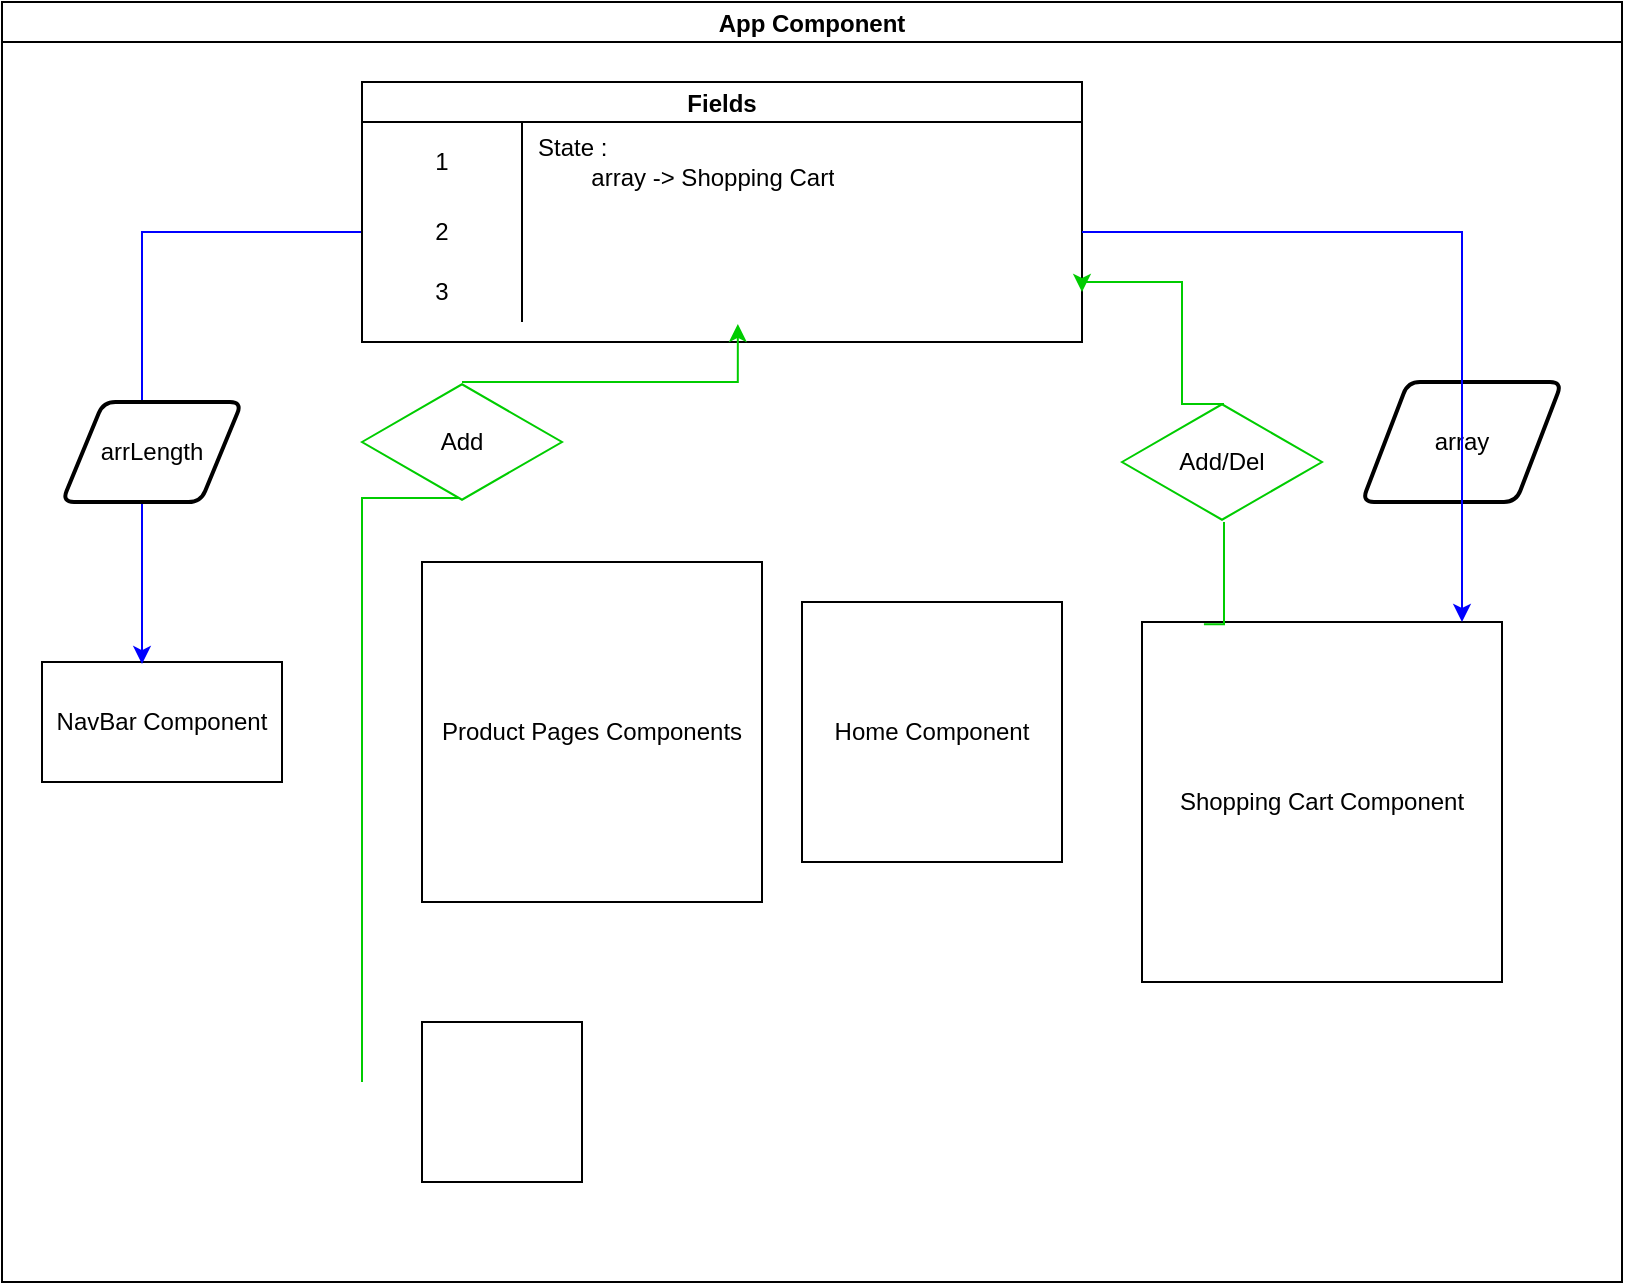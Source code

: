 <mxfile version="16.4.0" type="device"><diagram id="GHRWe6RMTBwZ-JodQn9S" name="Page-1"><mxGraphModel dx="1108" dy="553" grid="1" gridSize="10" guides="1" tooltips="1" connect="1" arrows="1" fold="1" page="1" pageScale="1" pageWidth="850" pageHeight="1100" math="0" shadow="0"><root><mxCell id="0"/><mxCell id="1" parent="0"/><mxCell id="9bseCz9SSuh36VcmQYdb-4" value="NavBar Component" style="whiteSpace=wrap;html=1;" parent="1" vertex="1"><mxGeometry x="20" y="380" width="120" height="60" as="geometry"/></mxCell><mxCell id="9bseCz9SSuh36VcmQYdb-6" value="1" style="whiteSpace=wrap;html=1;aspect=fixed;" parent="1" vertex="1"><mxGeometry x="220" y="360" width="40" height="40" as="geometry"/></mxCell><mxCell id="9bseCz9SSuh36VcmQYdb-7" value="2" style="whiteSpace=wrap;html=1;aspect=fixed;" parent="1" vertex="1"><mxGeometry x="270" y="360" width="40" height="40" as="geometry"/></mxCell><mxCell id="9bseCz9SSuh36VcmQYdb-8" value="3" style="whiteSpace=wrap;html=1;aspect=fixed;" parent="1" vertex="1"><mxGeometry x="320" y="360" width="40" height="40" as="geometry"/></mxCell><mxCell id="9bseCz9SSuh36VcmQYdb-9" value="Home Component" style="whiteSpace=wrap;html=1;aspect=fixed;" parent="1" vertex="1"><mxGeometry x="400" y="350" width="130" height="130" as="geometry"/></mxCell><mxCell id="9bseCz9SSuh36VcmQYdb-28" value="" style="edgeStyle=segmentEdgeStyle;endArrow=none;html=1;rounded=0;strokeColor=#00CC00;entryX=0.5;entryY=0.967;entryDx=0;entryDy=0;entryPerimeter=0;" parent="1" target="9bseCz9SSuh36VcmQYdb-27" edge="1"><mxGeometry width="50" height="50" relative="1" as="geometry"><mxPoint x="180" y="590" as="sourcePoint"/><mxPoint x="340" y="310" as="targetPoint"/><Array as="points"><mxPoint x="180" y="340"/><mxPoint x="180" y="288"/></Array></mxGeometry></mxCell><mxCell id="9bseCz9SSuh36VcmQYdb-29" value="" style="edgeStyle=elbowEdgeStyle;elbow=horizontal;endArrow=classic;html=1;rounded=0;strokeColor=#0000FF;exitX=0;exitY=0.5;exitDx=0;exitDy=0;entryX=0.417;entryY=0.017;entryDx=0;entryDy=0;entryPerimeter=0;" parent="1" source="9bseCz9SSuh36VcmQYdb-16" target="9bseCz9SSuh36VcmQYdb-4" edge="1"><mxGeometry width="50" height="50" relative="1" as="geometry"><mxPoint x="-20" y="105" as="sourcePoint"/><mxPoint x="100" y="290" as="targetPoint"/><Array as="points"><mxPoint x="70" y="180"/><mxPoint x="120" y="220"/><mxPoint x="90" y="130"/></Array></mxGeometry></mxCell><mxCell id="9bseCz9SSuh36VcmQYdb-31" value="arrLength" style="shape=parallelogram;html=1;strokeWidth=2;perimeter=parallelogramPerimeter;whiteSpace=wrap;rounded=1;arcSize=12;size=0.23;" parent="1" vertex="1"><mxGeometry x="30" y="250" width="90" height="50" as="geometry"/></mxCell><mxCell id="9bseCz9SSuh36VcmQYdb-35" value="App Component" style="swimlane;startSize=20;horizontal=1;containerType=tree;strokeColor=#000000;" parent="1" vertex="1"><mxGeometry y="50" width="810" height="640" as="geometry"><mxRectangle x="10" y="30" width="130" height="20" as="alternateBounds"/></mxGeometry></mxCell><mxCell id="9bseCz9SSuh36VcmQYdb-12" value="Fields" style="shape=table;startSize=20;container=1;collapsible=0;childLayout=tableLayout;fixedRows=1;rowLines=0;fontStyle=1;" parent="9bseCz9SSuh36VcmQYdb-35" vertex="1"><mxGeometry x="180" y="40" width="360" height="130" as="geometry"/></mxCell><mxCell id="9bseCz9SSuh36VcmQYdb-13" value="" style="shape=tableRow;horizontal=0;startSize=0;swimlaneHead=0;swimlaneBody=0;top=0;left=0;bottom=0;right=0;collapsible=0;dropTarget=0;fillColor=none;points=[[0,0.5],[1,0.5]];portConstraint=eastwest;" parent="9bseCz9SSuh36VcmQYdb-12" vertex="1"><mxGeometry y="20" width="360" height="40" as="geometry"/></mxCell><mxCell id="9bseCz9SSuh36VcmQYdb-14" value="1" style="shape=partialRectangle;html=1;whiteSpace=wrap;connectable=0;fillColor=none;top=0;left=0;bottom=0;right=0;overflow=hidden;pointerEvents=1;" parent="9bseCz9SSuh36VcmQYdb-13" vertex="1"><mxGeometry width="80" height="40" as="geometry"><mxRectangle width="80" height="40" as="alternateBounds"/></mxGeometry></mxCell><mxCell id="9bseCz9SSuh36VcmQYdb-15" value="State :&amp;nbsp;&lt;br&gt;&lt;span style=&quot;white-space: pre&quot;&gt;&#9;&lt;/span&gt;array -&amp;gt; Shopping Cart" style="shape=partialRectangle;html=1;whiteSpace=wrap;connectable=0;fillColor=none;top=0;left=0;bottom=0;right=0;align=left;spacingLeft=6;overflow=hidden;" parent="9bseCz9SSuh36VcmQYdb-13" vertex="1"><mxGeometry x="80" width="280" height="40" as="geometry"><mxRectangle width="280" height="40" as="alternateBounds"/></mxGeometry></mxCell><mxCell id="9bseCz9SSuh36VcmQYdb-16" value="" style="shape=tableRow;horizontal=0;startSize=0;swimlaneHead=0;swimlaneBody=0;top=0;left=0;bottom=0;right=0;collapsible=0;dropTarget=0;fillColor=none;points=[[0,0.5],[1,0.5]];portConstraint=eastwest;" parent="9bseCz9SSuh36VcmQYdb-12" vertex="1"><mxGeometry y="60" width="360" height="30" as="geometry"/></mxCell><mxCell id="9bseCz9SSuh36VcmQYdb-17" value="2" style="shape=partialRectangle;html=1;whiteSpace=wrap;connectable=0;fillColor=none;top=0;left=0;bottom=0;right=0;overflow=hidden;" parent="9bseCz9SSuh36VcmQYdb-16" vertex="1"><mxGeometry width="80" height="30" as="geometry"><mxRectangle width="80" height="30" as="alternateBounds"/></mxGeometry></mxCell><mxCell id="9bseCz9SSuh36VcmQYdb-18" value="&lt;span style=&quot;white-space: pre&quot;&gt;&#9;&lt;/span&gt;" style="shape=partialRectangle;html=1;whiteSpace=wrap;connectable=0;fillColor=none;top=0;left=0;bottom=0;right=0;align=left;spacingLeft=6;overflow=hidden;" parent="9bseCz9SSuh36VcmQYdb-16" vertex="1"><mxGeometry x="80" width="280" height="30" as="geometry"><mxRectangle width="280" height="30" as="alternateBounds"/></mxGeometry></mxCell><mxCell id="9bseCz9SSuh36VcmQYdb-19" value="" style="shape=tableRow;horizontal=0;startSize=0;swimlaneHead=0;swimlaneBody=0;top=0;left=0;bottom=0;right=0;collapsible=0;dropTarget=0;fillColor=none;points=[[0,0.5],[1,0.5]];portConstraint=eastwest;" parent="9bseCz9SSuh36VcmQYdb-12" vertex="1"><mxGeometry y="90" width="360" height="30" as="geometry"/></mxCell><mxCell id="9bseCz9SSuh36VcmQYdb-20" value="3" style="shape=partialRectangle;html=1;whiteSpace=wrap;connectable=0;fillColor=none;top=0;left=0;bottom=0;right=0;overflow=hidden;" parent="9bseCz9SSuh36VcmQYdb-19" vertex="1"><mxGeometry width="80" height="30" as="geometry"><mxRectangle width="80" height="30" as="alternateBounds"/></mxGeometry></mxCell><mxCell id="9bseCz9SSuh36VcmQYdb-21" value="" style="shape=partialRectangle;html=1;whiteSpace=wrap;connectable=0;fillColor=none;top=0;left=0;bottom=0;right=0;align=left;spacingLeft=6;overflow=hidden;" parent="9bseCz9SSuh36VcmQYdb-19" vertex="1"><mxGeometry x="80" width="280" height="30" as="geometry"><mxRectangle width="280" height="30" as="alternateBounds"/></mxGeometry></mxCell><mxCell id="9bseCz9SSuh36VcmQYdb-39" value="array" style="shape=parallelogram;html=1;strokeWidth=2;perimeter=parallelogramPerimeter;whiteSpace=wrap;rounded=1;arcSize=12;size=0.23;" parent="9bseCz9SSuh36VcmQYdb-35" vertex="1"><mxGeometry x="680" y="190" width="100" height="60" as="geometry"/></mxCell><mxCell id="9bseCz9SSuh36VcmQYdb-25" value="Shopping Cart Component" style="whiteSpace=wrap;html=1;aspect=fixed;" parent="9bseCz9SSuh36VcmQYdb-35" vertex="1"><mxGeometry x="570" y="310" width="180" height="180" as="geometry"/></mxCell><mxCell id="9bseCz9SSuh36VcmQYdb-26" value="" style="edgeStyle=elbowEdgeStyle;elbow=horizontal;endArrow=classic;html=1;rounded=0;strokeColor=#0000FF;exitX=1;exitY=0.5;exitDx=0;exitDy=0;" parent="9bseCz9SSuh36VcmQYdb-35" source="9bseCz9SSuh36VcmQYdb-16" target="9bseCz9SSuh36VcmQYdb-25" edge="1"><mxGeometry width="50" height="50" relative="1" as="geometry"><mxPoint x="640" y="120" as="sourcePoint"/><mxPoint x="680" y="190" as="targetPoint"/><Array as="points"><mxPoint x="730" y="160"/><mxPoint x="680" y="220"/><mxPoint x="605" y="270"/><mxPoint x="630" y="190"/><mxPoint x="700" y="190"/><mxPoint x="670" y="100"/></Array></mxGeometry></mxCell><mxCell id="9bseCz9SSuh36VcmQYdb-42" value="Add/Del" style="html=1;whiteSpace=wrap;aspect=fixed;shape=isoRectangle;strokeColor=#00CC00;" parent="9bseCz9SSuh36VcmQYdb-35" vertex="1"><mxGeometry x="560" y="200" width="100" height="60" as="geometry"/></mxCell><mxCell id="9bseCz9SSuh36VcmQYdb-43" value="" style="edgeStyle=segmentEdgeStyle;endArrow=classic;html=1;rounded=0;exitX=0.51;exitY=0.017;exitDx=0;exitDy=0;strokeColor=#00CC00;startArrow=none;entryX=1;entryY=0.5;entryDx=0;entryDy=0;exitPerimeter=0;" parent="9bseCz9SSuh36VcmQYdb-35" source="9bseCz9SSuh36VcmQYdb-42" target="9bseCz9SSuh36VcmQYdb-19" edge="1"><mxGeometry width="50" height="50" relative="1" as="geometry"><mxPoint x="610" y="179.01" as="sourcePoint"/><mxPoint x="647.92" y="140" as="targetPoint"/><Array as="points"><mxPoint x="590" y="201"/><mxPoint x="590" y="140"/><mxPoint x="540" y="140"/></Array></mxGeometry></mxCell><mxCell id="9bseCz9SSuh36VcmQYdb-44" value="" style="edgeStyle=segmentEdgeStyle;endArrow=none;html=1;rounded=0;exitX=0.172;exitY=0.006;exitDx=0;exitDy=0;strokeColor=#00CC00;entryX=0.51;entryY=1;entryDx=0;entryDy=0;entryPerimeter=0;exitPerimeter=0;" parent="9bseCz9SSuh36VcmQYdb-35" source="9bseCz9SSuh36VcmQYdb-25" target="9bseCz9SSuh36VcmQYdb-42" edge="1"><mxGeometry width="50" height="50" relative="1" as="geometry"><mxPoint x="560" y="311.98" as="sourcePoint"/><mxPoint x="605" y="260" as="targetPoint"/><Array as="points"/></mxGeometry></mxCell><mxCell id="gDrMTjGij89L7IfjtdlC-1" value="" style="whiteSpace=wrap;html=1;aspect=fixed;" parent="9bseCz9SSuh36VcmQYdb-35" vertex="1"><mxGeometry x="210" y="510" width="80" height="80" as="geometry"/></mxCell><mxCell id="9bseCz9SSuh36VcmQYdb-27" value="Add" style="html=1;whiteSpace=wrap;aspect=fixed;shape=isoRectangle;strokeColor=#00CC00;" parent="9bseCz9SSuh36VcmQYdb-35" vertex="1"><mxGeometry x="180" y="190" width="100" height="60" as="geometry"/></mxCell><mxCell id="9bseCz9SSuh36VcmQYdb-23" value="" style="edgeStyle=segmentEdgeStyle;endArrow=classic;html=1;rounded=0;exitX=0.5;exitY=0;exitDx=0;exitDy=0;strokeColor=#00CC00;startArrow=none;entryX=0.522;entryY=1.033;entryDx=0;entryDy=0;entryPerimeter=0;" parent="9bseCz9SSuh36VcmQYdb-35" source="9bseCz9SSuh36VcmQYdb-27" target="9bseCz9SSuh36VcmQYdb-19" edge="1"><mxGeometry width="50" height="50" relative="1" as="geometry"><mxPoint x="280" y="170" as="sourcePoint"/><mxPoint x="330" y="120" as="targetPoint"/><Array as="points"/></mxGeometry></mxCell><mxCell id="9bseCz9SSuh36VcmQYdb-1" value="Product Pages Components" style="whiteSpace=wrap;html=1;aspect=fixed;" parent="9bseCz9SSuh36VcmQYdb-35" vertex="1"><mxGeometry x="210" y="280" width="170" height="170" as="geometry"/></mxCell></root></mxGraphModel></diagram></mxfile>